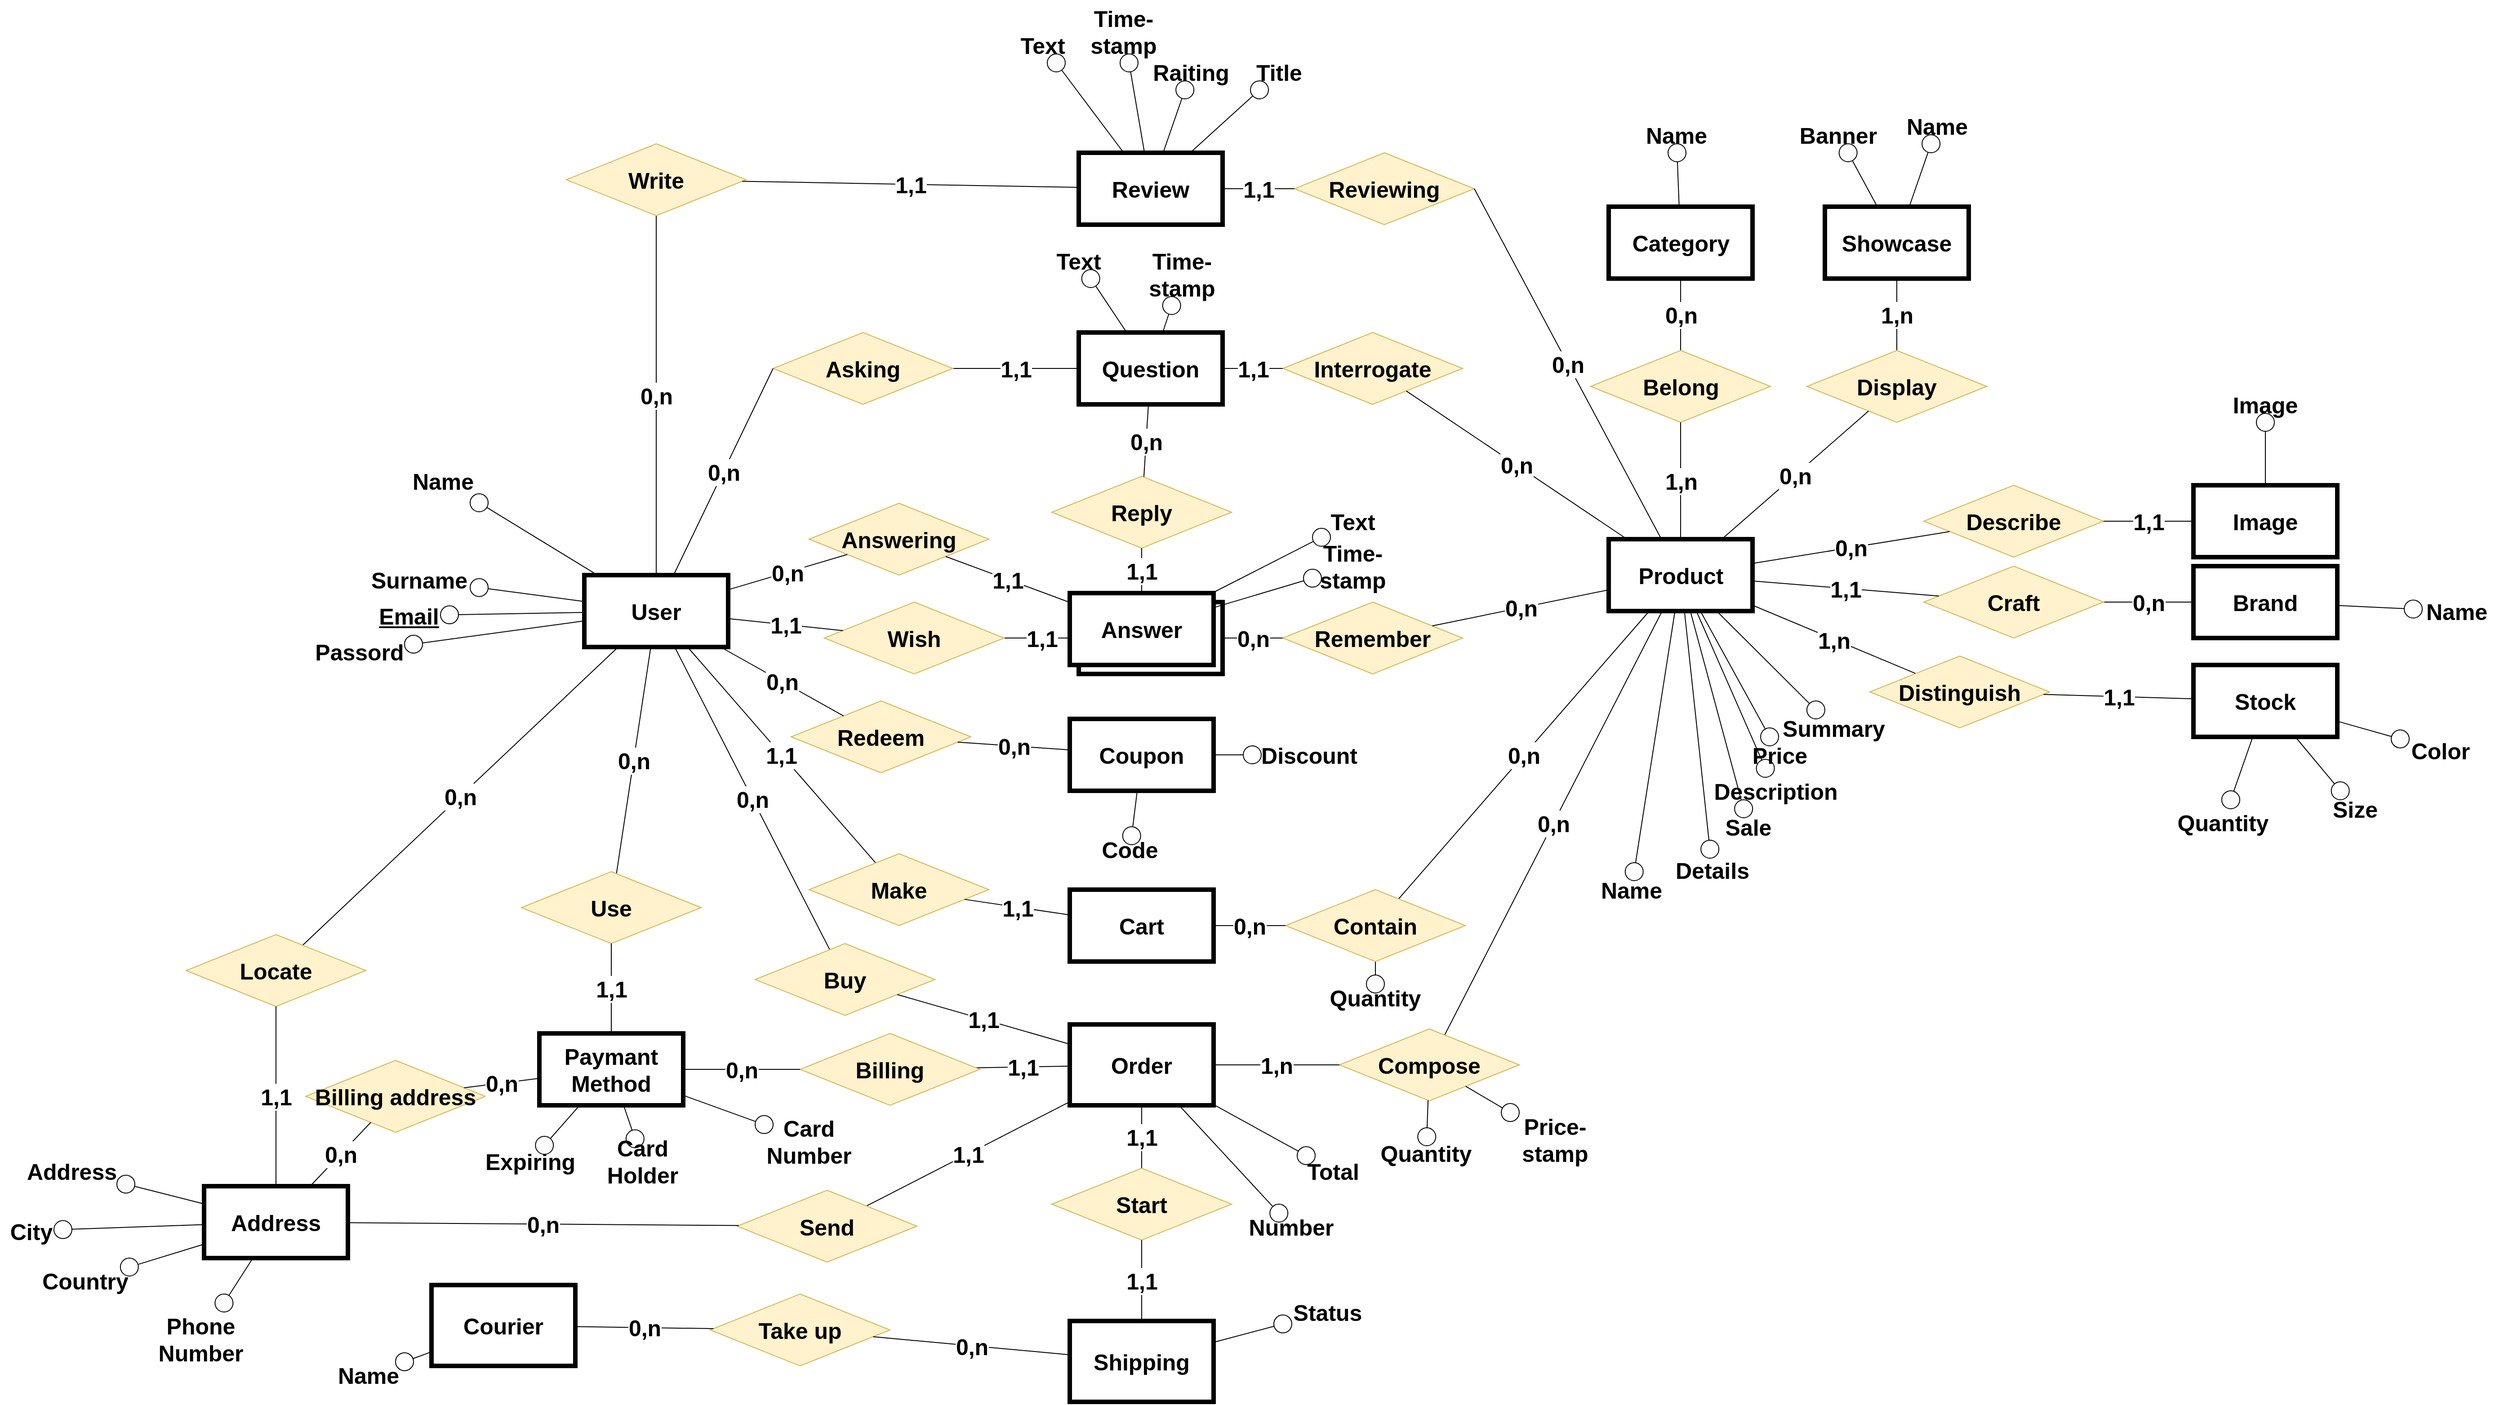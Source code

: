 <mxfile version="12.9.6" type="github">
  <diagram id="CQYaAHjqZ7QAorhqhi28" name="Page-1">
    <mxGraphModel dx="2540" dy="1619" grid="1" gridSize="10" guides="1" tooltips="1" connect="1" arrows="1" fold="1" page="1" pageScale="1" pageWidth="827" pageHeight="1169" math="0" shadow="0">
      <root>
        <mxCell id="0" />
        <mxCell id="1" parent="0" />
        <mxCell id="1BS-HU7HtbE8BR-Be_lK-1" value="User" style="rounded=0;whiteSpace=wrap;html=1;fontSize=25;fontStyle=1;strokeWidth=5;" parent="1" vertex="1">
          <mxGeometry x="-780" y="-440" width="160" height="80" as="geometry" />
        </mxCell>
        <mxCell id="1BS-HU7HtbE8BR-Be_lK-2" value="Product" style="rounded=0;whiteSpace=wrap;html=1;fontSize=25;fontStyle=1;strokeWidth=5;" parent="1" vertex="1">
          <mxGeometry x="359.5" y="-480" width="160" height="80" as="geometry" />
        </mxCell>
        <mxCell id="1BS-HU7HtbE8BR-Be_lK-3" value="Category" style="rounded=0;whiteSpace=wrap;html=1;fontSize=25;fontStyle=1;strokeWidth=5;" parent="1" vertex="1">
          <mxGeometry x="359.5" y="-850" width="160" height="80" as="geometry" />
        </mxCell>
        <mxCell id="1BS-HU7HtbE8BR-Be_lK-4" value="0,n" style="endArrow=none;html=1;fontSize=25;fontStyle=1" parent="1" source="c2bkHcko6VeSwUFlFjgx-63" target="1BS-HU7HtbE8BR-Be_lK-3" edge="1">
          <mxGeometry width="50" height="50" relative="1" as="geometry">
            <mxPoint x="509" y="-390" as="sourcePoint" />
            <mxPoint x="410" y="-740" as="targetPoint" />
          </mxGeometry>
        </mxCell>
        <mxCell id="1BS-HU7HtbE8BR-Be_lK-5" value="Wishlist" style="rounded=0;whiteSpace=wrap;html=1;fontSize=25;fontStyle=1;strokeWidth=5;" parent="1" vertex="1">
          <mxGeometry x="-230" y="-410" width="160" height="80" as="geometry" />
        </mxCell>
        <mxCell id="1BS-HU7HtbE8BR-Be_lK-6" value="1,1" style="endArrow=none;html=1;fontSize=25;fontStyle=1" parent="1" source="c2bkHcko6VeSwUFlFjgx-14" target="1BS-HU7HtbE8BR-Be_lK-5" edge="1">
          <mxGeometry width="50" height="50" relative="1" as="geometry">
            <mxPoint x="-160" y="-350" as="sourcePoint" />
            <mxPoint x="-280" y="-370" as="targetPoint" />
          </mxGeometry>
        </mxCell>
        <mxCell id="1BS-HU7HtbE8BR-Be_lK-8" value="Cart" style="rounded=0;whiteSpace=wrap;html=1;fontSize=25;fontStyle=1;strokeWidth=5;" parent="1" vertex="1">
          <mxGeometry x="-240" y="-90" width="160" height="80" as="geometry" />
        </mxCell>
        <mxCell id="1BS-HU7HtbE8BR-Be_lK-9" value="1,1" style="endArrow=none;html=1;fontSize=25;fontStyle=1" parent="1" source="c2bkHcko6VeSwUFlFjgx-16" target="1BS-HU7HtbE8BR-Be_lK-1" edge="1">
          <mxGeometry width="50" height="50" relative="1" as="geometry">
            <mxPoint x="-456.837" y="-119.665" as="sourcePoint" />
            <mxPoint x="-666.161" y="-360" as="targetPoint" />
          </mxGeometry>
        </mxCell>
        <mxCell id="1BS-HU7HtbE8BR-Be_lK-10" value="0,n" style="endArrow=none;html=1;fontSize=25;fontStyle=1;" parent="1" source="c2bkHcko6VeSwUFlFjgx-44" target="1BS-HU7HtbE8BR-Be_lK-2" edge="1">
          <mxGeometry width="50" height="50" relative="1" as="geometry">
            <mxPoint x="-160" y="-350" as="sourcePoint" />
            <mxPoint x="-110" y="-400" as="targetPoint" />
          </mxGeometry>
        </mxCell>
        <mxCell id="1BS-HU7HtbE8BR-Be_lK-11" value="Address" style="rounded=0;whiteSpace=wrap;html=1;fontSize=25;fontStyle=1;strokeWidth=5;" parent="1" vertex="1">
          <mxGeometry x="-1203" y="240" width="160" height="80" as="geometry" />
        </mxCell>
        <mxCell id="1BS-HU7HtbE8BR-Be_lK-12" value="0,n" style="endArrow=none;html=1;fontSize=25;fontStyle=1" parent="1" source="c2bkHcko6VeSwUFlFjgx-24" target="1BS-HU7HtbE8BR-Be_lK-1" edge="1">
          <mxGeometry width="50" height="50" relative="1" as="geometry">
            <mxPoint x="-100" y="-250" as="sourcePoint" />
            <mxPoint x="-50" y="-300" as="targetPoint" />
          </mxGeometry>
        </mxCell>
        <mxCell id="1BS-HU7HtbE8BR-Be_lK-13" value="Paymant Method" style="rounded=0;whiteSpace=wrap;html=1;fontSize=25;fontStyle=1;strokeWidth=5;" parent="1" vertex="1">
          <mxGeometry x="-830" y="70" width="160" height="80" as="geometry" />
        </mxCell>
        <mxCell id="1BS-HU7HtbE8BR-Be_lK-14" value="0,n" style="endArrow=none;html=1;fontSize=25;fontStyle=1" parent="1" source="c2bkHcko6VeSwUFlFjgx-20" target="1BS-HU7HtbE8BR-Be_lK-1" edge="1">
          <mxGeometry width="50" height="50" relative="1" as="geometry">
            <mxPoint x="-720" y="-260" as="sourcePoint" />
            <mxPoint x="-720" y="-340" as="targetPoint" />
          </mxGeometry>
        </mxCell>
        <mxCell id="1BS-HU7HtbE8BR-Be_lK-15" value="Order" style="rounded=0;whiteSpace=wrap;html=1;fontSize=25;fontStyle=1;strokeWidth=5;" parent="1" vertex="1">
          <mxGeometry x="-240" y="60" width="160" height="90" as="geometry" />
        </mxCell>
        <mxCell id="1BS-HU7HtbE8BR-Be_lK-16" value="0,n" style="endArrow=none;html=1;fontSize=25;fontStyle=1;" parent="1" source="c2bkHcko6VeSwUFlFjgx-18" target="1BS-HU7HtbE8BR-Be_lK-1" edge="1">
          <mxGeometry width="50" height="50" relative="1" as="geometry">
            <mxPoint x="-594.231" y="-150" as="sourcePoint" />
            <mxPoint x="-30" y="-300" as="targetPoint" />
          </mxGeometry>
        </mxCell>
        <mxCell id="1BS-HU7HtbE8BR-Be_lK-17" value="1,1" style="endArrow=none;html=1;fontSize=25;fontStyle=1" parent="1" source="c2bkHcko6VeSwUFlFjgx-22" target="1BS-HU7HtbE8BR-Be_lK-15" edge="1">
          <mxGeometry width="50" height="50" relative="1" as="geometry">
            <mxPoint x="-150" y="-20" as="sourcePoint" />
            <mxPoint x="-270" y="105" as="targetPoint" />
          </mxGeometry>
        </mxCell>
        <mxCell id="1BS-HU7HtbE8BR-Be_lK-18" value="1,1" style="endArrow=none;html=1;fontSize=25;fontStyle=1;" parent="1" source="c2bkHcko6VeSwUFlFjgx-27" target="1BS-HU7HtbE8BR-Be_lK-15" edge="1">
          <mxGeometry width="50" height="50" relative="1" as="geometry">
            <mxPoint x="-150" y="-20" as="sourcePoint" />
            <mxPoint x="-270" y="210" as="targetPoint" />
          </mxGeometry>
        </mxCell>
        <mxCell id="1BS-HU7HtbE8BR-Be_lK-19" value="0,n" style="endArrow=none;html=1;fontSize=25;fontStyle=1" parent="1" source="c2bkHcko6VeSwUFlFjgx-37" target="1BS-HU7HtbE8BR-Be_lK-2" edge="1">
          <mxGeometry width="50" height="50" relative="1" as="geometry">
            <mxPoint x="80" y="-266" as="sourcePoint" />
            <mxPoint x="-90" y="-300" as="targetPoint" />
          </mxGeometry>
        </mxCell>
        <mxCell id="1BS-HU7HtbE8BR-Be_lK-21" value="Image" style="rounded=0;whiteSpace=wrap;html=1;fontSize=25;fontStyle=1;strokeWidth=5;" parent="1" vertex="1">
          <mxGeometry x="1010" y="-540" width="160" height="80" as="geometry" />
        </mxCell>
        <mxCell id="1BS-HU7HtbE8BR-Be_lK-22" value="Review" style="rounded=0;whiteSpace=wrap;html=1;fontSize=25;fontStyle=1;strokeWidth=5;" parent="1" vertex="1">
          <mxGeometry x="-230" y="-910" width="160" height="80" as="geometry" />
        </mxCell>
        <mxCell id="1BS-HU7HtbE8BR-Be_lK-24" value="0,n" style="endArrow=none;html=1;fontSize=25;fontStyle=1;" parent="1" source="1BS-HU7HtbE8BR-Be_lK-1" target="c2bkHcko6VeSwUFlFjgx-4" edge="1">
          <mxGeometry width="50" height="50" relative="1" as="geometry">
            <mxPoint x="-80" y="-480" as="sourcePoint" />
            <mxPoint x="-520" y="-550" as="targetPoint" />
          </mxGeometry>
        </mxCell>
        <mxCell id="1BS-HU7HtbE8BR-Be_lK-26" value="Quantity" style="text;html=1;strokeColor=none;fillColor=none;align=center;verticalAlign=middle;whiteSpace=wrap;rounded=0;fontSize=25;fontStyle=1" parent="1" vertex="1">
          <mxGeometry x="103" y="185" width="107" height="35.5" as="geometry" />
        </mxCell>
        <mxCell id="1BS-HU7HtbE8BR-Be_lK-28" value="Coupon" style="rounded=0;whiteSpace=wrap;html=1;fontSize=25;fontStyle=1;strokeWidth=5;" parent="1" vertex="1">
          <mxGeometry x="-240" y="-280" width="160" height="80" as="geometry" />
        </mxCell>
        <mxCell id="1BS-HU7HtbE8BR-Be_lK-29" value="Brand" style="rounded=0;whiteSpace=wrap;html=1;fontSize=25;fontStyle=1;strokeWidth=5;" parent="1" vertex="1">
          <mxGeometry x="1010" y="-450" width="160" height="80" as="geometry" />
        </mxCell>
        <mxCell id="1BS-HU7HtbE8BR-Be_lK-30" value="0,n" style="endArrow=none;html=1;fontSize=25;fontStyle=1" parent="1" source="c2bkHcko6VeSwUFlFjgx-74" target="1BS-HU7HtbE8BR-Be_lK-29" edge="1">
          <mxGeometry width="50" height="50" relative="1" as="geometry">
            <mxPoint x="387.25" y="-390" as="sourcePoint" />
            <mxPoint x="437.25" y="-440" as="targetPoint" />
          </mxGeometry>
        </mxCell>
        <mxCell id="1BS-HU7HtbE8BR-Be_lK-31" value="Stock" style="rounded=0;whiteSpace=wrap;html=1;fontSize=25;fontStyle=1;strokeWidth=5;" parent="1" vertex="1">
          <mxGeometry x="1010" y="-340" width="160" height="80" as="geometry" />
        </mxCell>
        <mxCell id="1BS-HU7HtbE8BR-Be_lK-32" value="1,n" style="endArrow=none;html=1;fontSize=25;fontStyle=1" parent="1" source="c2bkHcko6VeSwUFlFjgx-78" target="1BS-HU7HtbE8BR-Be_lK-2" edge="1">
          <mxGeometry width="50" height="50" relative="1" as="geometry">
            <mxPoint x="259.5" y="-260" as="sourcePoint" />
            <mxPoint x="309.5" y="-310" as="targetPoint" />
          </mxGeometry>
        </mxCell>
        <mxCell id="1BS-HU7HtbE8BR-Be_lK-33" value="Color&lt;span style=&quot;color: rgba(0, 0, 0, 0); font-family: monospace; font-size: 0px; white-space: nowrap;&quot;&gt;%3CmxGraphModel%3E%3Croot%3E%3CmxCell%20id%3D%220%22%2F%3E%3CmxCell%20id%3D%221%22%20parent%3D%220%22%2F%3E%3CmxCell%20id%3D%222%22%20value%3D%22Quantity%22%20style%3D%22text%3Bhtml%3D1%3BstrokeColor%3Dnone%3BfillColor%3Dnone%3Balign%3Dcenter%3BverticalAlign%3Dmiddle%3BwhiteSpace%3Dwrap%3Brounded%3D0%3BfontSize%3D25%3BfontStyle%3D1%22%20vertex%3D%221%22%20parent%3D%221%22%3E%3CmxGeometry%20x%3D%22590%22%20y%3D%22350%22%20width%3D%2240%22%20height%3D%2220%22%20as%3D%22geometry%22%2F%3E%3C%2FmxCell%3E%3C%2Froot%3E%3C%2FmxGraphModel%3E&lt;/span&gt;" style="text;html=1;strokeColor=none;fillColor=none;align=center;verticalAlign=middle;whiteSpace=wrap;rounded=0;fontSize=25;fontStyle=1" parent="1" vertex="1">
          <mxGeometry x="1240" y="-265" width="90" height="40" as="geometry" />
        </mxCell>
        <mxCell id="1BS-HU7HtbE8BR-Be_lK-34" value="Quantity" style="text;html=1;strokeColor=none;fillColor=none;align=center;verticalAlign=middle;whiteSpace=wrap;rounded=0;fontSize=25;fontStyle=1" parent="1" vertex="1">
          <mxGeometry x="980" y="-190" width="125.5" height="50" as="geometry" />
        </mxCell>
        <mxCell id="1BS-HU7HtbE8BR-Be_lK-35" value="Size" style="text;html=1;strokeColor=none;fillColor=none;align=center;verticalAlign=middle;whiteSpace=wrap;rounded=0;fontSize=25;fontStyle=1" parent="1" vertex="1">
          <mxGeometry x="1150" y="-200" width="80" height="40" as="geometry" />
        </mxCell>
        <mxCell id="1BS-HU7HtbE8BR-Be_lK-36" value="1,1" style="endArrow=none;html=1;fontSize=25;fontStyle=1" parent="1" source="c2bkHcko6VeSwUFlFjgx-32" target="1BS-HU7HtbE8BR-Be_lK-15" edge="1">
          <mxGeometry width="50" height="50" relative="1" as="geometry">
            <mxPoint x="-170" y="110" as="sourcePoint" />
            <mxPoint x="-170" y="160" as="targetPoint" />
          </mxGeometry>
        </mxCell>
        <mxCell id="1BS-HU7HtbE8BR-Be_lK-37" value="Shipping" style="rounded=0;whiteSpace=wrap;html=1;fontSize=25;fontStyle=1;strokeWidth=5;" parent="1" vertex="1">
          <mxGeometry x="-240" y="390" width="160" height="90" as="geometry" />
        </mxCell>
        <mxCell id="1BS-HU7HtbE8BR-Be_lK-38" value="Courier" style="rounded=0;whiteSpace=wrap;html=1;fontSize=25;fontStyle=1;strokeWidth=5;" parent="1" vertex="1">
          <mxGeometry x="-950" y="350" width="160" height="90" as="geometry" />
        </mxCell>
        <mxCell id="1BS-HU7HtbE8BR-Be_lK-40" value="Name" style="text;html=1;strokeColor=none;fillColor=none;align=center;verticalAlign=middle;whiteSpace=wrap;rounded=0;fontSize=25;fontStyle=1" parent="1" vertex="1">
          <mxGeometry x="-1060" y="430" width="80" height="40" as="geometry" />
        </mxCell>
        <mxCell id="1BS-HU7HtbE8BR-Be_lK-41" value="Showcase" style="rounded=0;whiteSpace=wrap;html=1;fontSize=25;fontStyle=1;strokeWidth=5;" parent="1" vertex="1">
          <mxGeometry x="600" y="-850" width="160" height="80" as="geometry" />
        </mxCell>
        <mxCell id="1BS-HU7HtbE8BR-Be_lK-42" value="1,n" style="endArrow=none;html=1;fontSize=25;fontStyle=1" parent="1" source="c2bkHcko6VeSwUFlFjgx-65" target="1BS-HU7HtbE8BR-Be_lK-41" edge="1">
          <mxGeometry width="50" height="50" relative="1" as="geometry">
            <mxPoint x="320" y="-90" as="sourcePoint" />
            <mxPoint x="670" y="-740" as="targetPoint" />
          </mxGeometry>
        </mxCell>
        <mxCell id="1BS-HU7HtbE8BR-Be_lK-43" value="Question" style="rounded=0;whiteSpace=wrap;html=1;fontSize=25;fontStyle=1;strokeWidth=5;" parent="1" vertex="1">
          <mxGeometry x="-230" y="-710" width="160" height="80" as="geometry" />
        </mxCell>
        <mxCell id="1BS-HU7HtbE8BR-Be_lK-45" value="1,1" style="endArrow=none;html=1;fontSize=25;fontStyle=1" parent="1" source="c2bkHcko6VeSwUFlFjgx-10" target="1BS-HU7HtbE8BR-Be_lK-43" edge="1">
          <mxGeometry width="50" height="50" relative="1" as="geometry">
            <mxPoint x="-80" y="-710" as="sourcePoint" />
            <mxPoint x="-379" y="-760" as="targetPoint" />
          </mxGeometry>
        </mxCell>
        <mxCell id="1BS-HU7HtbE8BR-Be_lK-48" value="Answer" style="rounded=0;whiteSpace=wrap;html=1;fontSize=25;fontStyle=1;strokeWidth=5;" parent="1" vertex="1">
          <mxGeometry x="-240" y="-420" width="160" height="80" as="geometry" />
        </mxCell>
        <mxCell id="1BS-HU7HtbE8BR-Be_lK-49" value="0,n" style="endArrow=none;html=1;fontSize=25;fontStyle=1" parent="1" source="c2bkHcko6VeSwUFlFjgx-12" target="1BS-HU7HtbE8BR-Be_lK-43" edge="1">
          <mxGeometry width="50" height="50" relative="1" as="geometry">
            <mxPoint x="-80" y="-380" as="sourcePoint" />
            <mxPoint x="-157" y="-600" as="targetPoint" />
          </mxGeometry>
        </mxCell>
        <mxCell id="c2bkHcko6VeSwUFlFjgx-4" value="Write" style="rhombus;whiteSpace=wrap;html=1;fontSize=25;fontStyle=1;fillColor=#fff2cc;strokeColor=#d6b656;" parent="1" vertex="1">
          <mxGeometry x="-800" y="-920" width="200" height="80" as="geometry" />
        </mxCell>
        <mxCell id="c2bkHcko6VeSwUFlFjgx-6" value="Answering" style="rhombus;whiteSpace=wrap;html=1;fontSize=25;fontStyle=1;fillColor=#fff2cc;strokeColor=#d6b656;" parent="1" vertex="1">
          <mxGeometry x="-530" y="-520" width="200" height="80" as="geometry" />
        </mxCell>
        <mxCell id="c2bkHcko6VeSwUFlFjgx-10" value="Asking" style="rhombus;whiteSpace=wrap;html=1;fontSize=25;fontStyle=1;fillColor=#fff2cc;strokeColor=#d6b656;" parent="1" vertex="1">
          <mxGeometry x="-570" y="-710" width="200" height="80" as="geometry" />
        </mxCell>
        <mxCell id="c2bkHcko6VeSwUFlFjgx-11" value="0,n" style="endArrow=none;html=1;fontSize=25;entryX=0;entryY=0.5;entryDx=0;entryDy=0;fontStyle=1" parent="1" source="1BS-HU7HtbE8BR-Be_lK-1" target="c2bkHcko6VeSwUFlFjgx-10" edge="1">
          <mxGeometry width="50" height="50" relative="1" as="geometry">
            <mxPoint x="-610" y="-480" as="sourcePoint" />
            <mxPoint x="-170" y="-720" as="targetPoint" />
          </mxGeometry>
        </mxCell>
        <mxCell id="c2bkHcko6VeSwUFlFjgx-12" value="Reply" style="rhombus;whiteSpace=wrap;html=1;fontSize=25;fontStyle=1;fillColor=#fff2cc;strokeColor=#d6b656;" parent="1" vertex="1">
          <mxGeometry x="-260" y="-550" width="200" height="80" as="geometry" />
        </mxCell>
        <mxCell id="c2bkHcko6VeSwUFlFjgx-13" value="1,1" style="endArrow=none;html=1;fontSize=25;fontStyle=1" parent="1" source="1BS-HU7HtbE8BR-Be_lK-48" target="c2bkHcko6VeSwUFlFjgx-12" edge="1">
          <mxGeometry width="50" height="50" relative="1" as="geometry">
            <mxPoint x="-150" y="-510" as="sourcePoint" />
            <mxPoint x="-130" y="-490" as="targetPoint" />
          </mxGeometry>
        </mxCell>
        <mxCell id="c2bkHcko6VeSwUFlFjgx-14" value="Wish" style="rhombus;whiteSpace=wrap;html=1;fontSize=25;fontStyle=1;fillColor=#fff2cc;strokeColor=#d6b656;" parent="1" vertex="1">
          <mxGeometry x="-513" y="-410" width="200" height="80" as="geometry" />
        </mxCell>
        <mxCell id="c2bkHcko6VeSwUFlFjgx-16" value="Make" style="rhombus;whiteSpace=wrap;html=1;fontSize=25;fontStyle=1;fillColor=#fff2cc;strokeColor=#d6b656;" parent="1" vertex="1">
          <mxGeometry x="-530" y="-130" width="200" height="80" as="geometry" />
        </mxCell>
        <mxCell id="c2bkHcko6VeSwUFlFjgx-17" value="1,1" style="endArrow=none;html=1;fontSize=25;fontStyle=1;" parent="1" source="1BS-HU7HtbE8BR-Be_lK-8" target="c2bkHcko6VeSwUFlFjgx-16" edge="1">
          <mxGeometry width="50" height="50" relative="1" as="geometry">
            <mxPoint x="-290" y="-80" as="sourcePoint" />
            <mxPoint x="-300" y="-110" as="targetPoint" />
          </mxGeometry>
        </mxCell>
        <mxCell id="c2bkHcko6VeSwUFlFjgx-18" value="Buy" style="rhombus;whiteSpace=wrap;html=1;fontSize=25;fontStyle=1;fillColor=#fff2cc;strokeColor=#d6b656;" parent="1" vertex="1">
          <mxGeometry x="-590" y="-30" width="200" height="80" as="geometry" />
        </mxCell>
        <mxCell id="c2bkHcko6VeSwUFlFjgx-20" value="Use" style="rhombus;whiteSpace=wrap;html=1;fontSize=25;fontStyle=1;fillColor=#fff2cc;strokeColor=#d6b656;" parent="1" vertex="1">
          <mxGeometry x="-850" y="-110" width="200" height="80" as="geometry" />
        </mxCell>
        <mxCell id="c2bkHcko6VeSwUFlFjgx-21" value="1,1" style="endArrow=none;html=1;fontSize=25;fontStyle=1;fillColor=#fff2cc;strokeColor=#000000;fontColor=#000000;" parent="1" source="1BS-HU7HtbE8BR-Be_lK-13" target="c2bkHcko6VeSwUFlFjgx-20" edge="1">
          <mxGeometry width="50" height="50" relative="1" as="geometry">
            <mxPoint x="-730" as="sourcePoint" />
            <mxPoint x="-720" y="-180" as="targetPoint" />
            <mxPoint as="offset" />
          </mxGeometry>
        </mxCell>
        <mxCell id="c2bkHcko6VeSwUFlFjgx-22" value="Billing" style="rhombus;whiteSpace=wrap;html=1;fontSize=25;fontStyle=1;fillColor=#fff2cc;strokeColor=#d6b656;" parent="1" vertex="1">
          <mxGeometry x="-540" y="70" width="200" height="80" as="geometry" />
        </mxCell>
        <mxCell id="c2bkHcko6VeSwUFlFjgx-23" value="0,n" style="endArrow=none;html=1;fontSize=25;fontStyle=1" parent="1" source="1BS-HU7HtbE8BR-Be_lK-13" target="c2bkHcko6VeSwUFlFjgx-22" edge="1">
          <mxGeometry width="50" height="50" relative="1" as="geometry">
            <mxPoint x="-550" y="70" as="sourcePoint" />
            <mxPoint x="-540" y="80" as="targetPoint" />
          </mxGeometry>
        </mxCell>
        <mxCell id="c2bkHcko6VeSwUFlFjgx-24" value="Locate" style="rhombus;whiteSpace=wrap;html=1;fontSize=25;fontStyle=1;fillColor=#fff2cc;strokeColor=#d6b656;" parent="1" vertex="1">
          <mxGeometry x="-1223" y="-40" width="200" height="80" as="geometry" />
        </mxCell>
        <mxCell id="c2bkHcko6VeSwUFlFjgx-27" value="Send" style="rhombus;whiteSpace=wrap;html=1;fontSize=25;fontStyle=1;fillColor=#fff2cc;strokeColor=#d6b656;" parent="1" vertex="1">
          <mxGeometry x="-610" y="244.5" width="200" height="80" as="geometry" />
        </mxCell>
        <mxCell id="c2bkHcko6VeSwUFlFjgx-28" value="0,n" style="endArrow=none;html=1;fontSize=25;fontStyle=1" parent="1" source="1BS-HU7HtbE8BR-Be_lK-11" target="c2bkHcko6VeSwUFlFjgx-27" edge="1">
          <mxGeometry width="50" height="50" relative="1" as="geometry">
            <mxPoint x="-780" y="285" as="sourcePoint" />
            <mxPoint x="-180" y="150" as="targetPoint" />
          </mxGeometry>
        </mxCell>
        <mxCell id="c2bkHcko6VeSwUFlFjgx-32" value="Start" style="rhombus;whiteSpace=wrap;html=1;fontSize=25;fontStyle=1;fillColor=#fff2cc;strokeColor=#d6b656;" parent="1" vertex="1">
          <mxGeometry x="-260" y="220" width="200" height="80" as="geometry" />
        </mxCell>
        <mxCell id="c2bkHcko6VeSwUFlFjgx-33" value="1,1" style="endArrow=none;html=1;fontSize=25;fontStyle=1" parent="1" source="1BS-HU7HtbE8BR-Be_lK-37" target="c2bkHcko6VeSwUFlFjgx-32" edge="1">
          <mxGeometry width="50" height="50" relative="1" as="geometry">
            <mxPoint x="-110" y="340" as="sourcePoint" />
            <mxPoint x="-190" y="310" as="targetPoint" />
          </mxGeometry>
        </mxCell>
        <mxCell id="c2bkHcko6VeSwUFlFjgx-35" value="Take up" style="rhombus;whiteSpace=wrap;html=1;fontSize=25;fontStyle=1;fillColor=#fff2cc;strokeColor=#d6b656;" parent="1" vertex="1">
          <mxGeometry x="-640" y="360" width="200" height="80" as="geometry" />
        </mxCell>
        <mxCell id="c2bkHcko6VeSwUFlFjgx-36" value="0,n" style="endArrow=none;html=1;fontSize=25;fontStyle=1" parent="1" source="1BS-HU7HtbE8BR-Be_lK-38" target="c2bkHcko6VeSwUFlFjgx-35" edge="1">
          <mxGeometry width="50" height="50" relative="1" as="geometry">
            <mxPoint x="-660" y="380" as="sourcePoint" />
            <mxPoint x="-180" y="325" as="targetPoint" />
          </mxGeometry>
        </mxCell>
        <mxCell id="c2bkHcko6VeSwUFlFjgx-37" value="Compose" style="rhombus;whiteSpace=wrap;html=1;fontSize=25;fontStyle=1;fillColor=#fff2cc;strokeColor=#d6b656;" parent="1" vertex="1">
          <mxGeometry x="60" y="65" width="200" height="80" as="geometry" />
        </mxCell>
        <mxCell id="c2bkHcko6VeSwUFlFjgx-38" value="1,n" style="endArrow=none;html=1;fontSize=25;fontStyle=1" parent="1" source="1BS-HU7HtbE8BR-Be_lK-15" target="c2bkHcko6VeSwUFlFjgx-37" edge="1">
          <mxGeometry width="50" height="50" relative="1" as="geometry">
            <mxPoint x="-80" y="105" as="sourcePoint" />
            <mxPoint x="20" y="100" as="targetPoint" />
          </mxGeometry>
        </mxCell>
        <mxCell id="c2bkHcko6VeSwUFlFjgx-39" value="" style="endArrow=none;html=1;fontSize=25;startArrow=oval;startFill=0;startSize=20;fontStyle=1" parent="1" target="c2bkHcko6VeSwUFlFjgx-37" edge="1" source="1BS-HU7HtbE8BR-Be_lK-26">
          <mxGeometry width="50" height="50" relative="1" as="geometry">
            <mxPoint x="170" y="170" as="sourcePoint" />
            <mxPoint x="260" y="205" as="targetPoint" />
          </mxGeometry>
        </mxCell>
        <mxCell id="c2bkHcko6VeSwUFlFjgx-43" value="Quantity" style="text;html=1;strokeColor=none;fillColor=none;align=center;verticalAlign=middle;whiteSpace=wrap;rounded=0;fontSize=25;fontStyle=1" parent="1" vertex="1">
          <mxGeometry x="40" y="15" width="120" height="30" as="geometry" />
        </mxCell>
        <mxCell id="c2bkHcko6VeSwUFlFjgx-45" value="" style="endArrow=none;html=1;fontSize=25;startArrow=oval;startFill=0;startSize=20;fontStyle=1" parent="1" target="c2bkHcko6VeSwUFlFjgx-44" edge="1" source="c2bkHcko6VeSwUFlFjgx-43">
          <mxGeometry width="50" height="50" relative="1" as="geometry">
            <mxPoint x="110" as="sourcePoint" />
            <mxPoint x="183" y="-160" as="targetPoint" />
          </mxGeometry>
        </mxCell>
        <mxCell id="c2bkHcko6VeSwUFlFjgx-44" value="Contain" style="rhombus;whiteSpace=wrap;html=1;fontSize=25;fontStyle=1;fillColor=#fff2cc;strokeColor=#d6b656;" parent="1" vertex="1">
          <mxGeometry y="-90" width="200" height="80" as="geometry" />
        </mxCell>
        <mxCell id="c2bkHcko6VeSwUFlFjgx-52" value="Remember" style="rhombus;whiteSpace=wrap;html=1;fontSize=25;fontStyle=1;fillColor=#fff2cc;strokeColor=#d6b656;" parent="1" vertex="1">
          <mxGeometry x="-3" y="-410" width="200" height="80" as="geometry" />
        </mxCell>
        <mxCell id="c2bkHcko6VeSwUFlFjgx-54" value="Interrogate" style="rhombus;whiteSpace=wrap;html=1;fontSize=25;fontStyle=1;fillColor=#fff2cc;strokeColor=#d6b656;" parent="1" vertex="1">
          <mxGeometry x="-3" y="-710" width="200" height="80" as="geometry" />
        </mxCell>
        <mxCell id="c2bkHcko6VeSwUFlFjgx-56" value="Reviewing" style="rhombus;whiteSpace=wrap;html=1;fontSize=25;fontStyle=1;fillColor=#fff2cc;strokeColor=#d6b656;" parent="1" vertex="1">
          <mxGeometry x="10" y="-910" width="200" height="80" as="geometry" />
        </mxCell>
        <mxCell id="c2bkHcko6VeSwUFlFjgx-57" value="0,n" style="endArrow=none;html=1;entryX=1;entryY=0.5;entryDx=0;entryDy=0;fontSize=25;fontStyle=1" parent="1" source="1BS-HU7HtbE8BR-Be_lK-2" target="c2bkHcko6VeSwUFlFjgx-56" edge="1">
          <mxGeometry width="50" height="50" relative="1" as="geometry">
            <mxPoint x="430" y="-480" as="sourcePoint" />
            <mxPoint x="-70" y="-810" as="targetPoint" />
          </mxGeometry>
        </mxCell>
        <mxCell id="c2bkHcko6VeSwUFlFjgx-61" value="" style="endArrow=oval;html=1;fontSize=25;startSize=6;startArrow=none;startFill=0;endSize=20;endFill=0;fontStyle=1;" parent="1" source="1BS-HU7HtbE8BR-Be_lK-38" edge="1" target="1BS-HU7HtbE8BR-Be_lK-40">
          <mxGeometry width="50" height="50" relative="1" as="geometry">
            <mxPoint x="-670" y="570" as="sourcePoint" />
            <mxPoint x="-700" y="460" as="targetPoint" />
          </mxGeometry>
        </mxCell>
        <mxCell id="c2bkHcko6VeSwUFlFjgx-63" value="Belong" style="rhombus;whiteSpace=wrap;html=1;fontSize=25;fontStyle=1;fillColor=#fff2cc;strokeColor=#d6b656;" parent="1" vertex="1">
          <mxGeometry x="339.5" y="-690" width="200" height="80" as="geometry" />
        </mxCell>
        <mxCell id="c2bkHcko6VeSwUFlFjgx-64" value="1,n" style="endArrow=none;html=1;fontSize=25;fontStyle=1" parent="1" source="1BS-HU7HtbE8BR-Be_lK-2" target="c2bkHcko6VeSwUFlFjgx-63" edge="1">
          <mxGeometry width="50" height="50" relative="1" as="geometry">
            <mxPoint x="439.5" y="-480" as="sourcePoint" />
            <mxPoint x="376.5" y="-770" as="targetPoint" />
          </mxGeometry>
        </mxCell>
        <mxCell id="c2bkHcko6VeSwUFlFjgx-65" value="Display" style="rhombus;whiteSpace=wrap;html=1;fontSize=25;fontStyle=1;fillColor=#fff2cc;strokeColor=#d6b656;" parent="1" vertex="1">
          <mxGeometry x="580" y="-690" width="200" height="80" as="geometry" />
        </mxCell>
        <mxCell id="c2bkHcko6VeSwUFlFjgx-66" value="0,n" style="endArrow=none;html=1;fontSize=25;fontStyle=1" parent="1" source="1BS-HU7HtbE8BR-Be_lK-2" target="c2bkHcko6VeSwUFlFjgx-65" edge="1">
          <mxGeometry width="50" height="50" relative="1" as="geometry">
            <mxPoint x="479.5" y="-480" as="sourcePoint" />
            <mxPoint x="670" y="-580" as="targetPoint" />
          </mxGeometry>
        </mxCell>
        <mxCell id="c2bkHcko6VeSwUFlFjgx-71" value="Describe" style="rhombus;whiteSpace=wrap;html=1;fontSize=25;fontStyle=1;fillColor=#fff2cc;strokeColor=#d6b656;" parent="1" vertex="1">
          <mxGeometry x="710" y="-540" width="200" height="80" as="geometry" />
        </mxCell>
        <mxCell id="c2bkHcko6VeSwUFlFjgx-74" value="Craft" style="rhombus;whiteSpace=wrap;html=1;fontSize=25;fontStyle=1;fillColor=#fff2cc;strokeColor=#d6b656;" parent="1" vertex="1">
          <mxGeometry x="710" y="-450" width="200" height="80" as="geometry" />
        </mxCell>
        <mxCell id="c2bkHcko6VeSwUFlFjgx-75" value="1,1" style="endArrow=none;html=1;fontSize=25;fontStyle=1" parent="1" source="1BS-HU7HtbE8BR-Be_lK-2" target="c2bkHcko6VeSwUFlFjgx-74" edge="1">
          <mxGeometry width="50" height="50" relative="1" as="geometry">
            <mxPoint x="519.5" y="-440" as="sourcePoint" />
            <mxPoint x="670" y="-420" as="targetPoint" />
          </mxGeometry>
        </mxCell>
        <mxCell id="c2bkHcko6VeSwUFlFjgx-76" value="Redeem" style="rhombus;whiteSpace=wrap;html=1;fontSize=25;fontStyle=1;fillColor=#fff2cc;strokeColor=#d6b656;" parent="1" vertex="1">
          <mxGeometry x="-550" y="-300" width="200" height="80" as="geometry" />
        </mxCell>
        <mxCell id="c2bkHcko6VeSwUFlFjgx-78" value="Distinguish" style="rhombus;whiteSpace=wrap;html=1;fontSize=25;fontStyle=1;fillColor=#fff2cc;strokeColor=#d6b656;" parent="1" vertex="1">
          <mxGeometry x="650" y="-350" width="200" height="80" as="geometry" />
        </mxCell>
        <mxCell id="c2bkHcko6VeSwUFlFjgx-80" value="" style="endArrow=none;html=1;fontSize=25;startArrow=oval;startFill=0;startSize=20;fontStyle=1;" parent="1" target="1BS-HU7HtbE8BR-Be_lK-31" edge="1" source="1BS-HU7HtbE8BR-Be_lK-34">
          <mxGeometry width="50" height="50" relative="1" as="geometry">
            <mxPoint x="1050" y="-100" as="sourcePoint" />
            <mxPoint x="1030" y="-220" as="targetPoint" />
            <Array as="points" />
          </mxGeometry>
        </mxCell>
        <mxCell id="c2bkHcko6VeSwUFlFjgx-98" value="" style="endArrow=none;html=1;fontSize=25;startArrow=oval;startFill=0;startSize=20;fontStyle=1;" parent="1" edge="1" target="1BS-HU7HtbE8BR-Be_lK-31" source="1BS-HU7HtbE8BR-Be_lK-35">
          <mxGeometry width="50" height="50" relative="1" as="geometry">
            <mxPoint x="1100" y="-190" as="sourcePoint" />
            <mxPoint x="1100" y="-220" as="targetPoint" />
          </mxGeometry>
        </mxCell>
        <mxCell id="c2bkHcko6VeSwUFlFjgx-100" value="" style="endArrow=none;html=1;fontSize=25;startArrow=oval;startFill=0;startSize=20;fontStyle=1;" parent="1" edge="1" target="1BS-HU7HtbE8BR-Be_lK-31" source="1BS-HU7HtbE8BR-Be_lK-33">
          <mxGeometry width="50" height="50" relative="1" as="geometry">
            <mxPoint x="1200" y="-240" as="sourcePoint" />
            <mxPoint x="1050" y="-220" as="targetPoint" />
          </mxGeometry>
        </mxCell>
        <mxCell id="-YLVVvJB87jnQkhJQOnv-1" value="" style="endArrow=none;html=1;startArrow=oval;startFill=0;startSize=20;fontStyle=1;" parent="1" target="1BS-HU7HtbE8BR-Be_lK-41" edge="1" source="-YLVVvJB87jnQkhJQOnv-2">
          <mxGeometry width="50" height="50" relative="1" as="geometry">
            <mxPoint x="600" y="-890" as="sourcePoint" />
            <mxPoint x="650" y="-880" as="targetPoint" />
          </mxGeometry>
        </mxCell>
        <mxCell id="-YLVVvJB87jnQkhJQOnv-2" value="Banner" style="text;html=1;strokeColor=none;fillColor=none;align=center;verticalAlign=middle;whiteSpace=wrap;rounded=0;fontSize=25;fontStyle=1" parent="1" vertex="1">
          <mxGeometry x="570" y="-950" width="90" height="40" as="geometry" />
        </mxCell>
        <mxCell id="-YLVVvJB87jnQkhJQOnv-4" value="" style="endArrow=none;html=1;fontSize=25;startArrow=oval;startFill=0;startSize=20;fontStyle=1;" parent="1" target="c2bkHcko6VeSwUFlFjgx-37" edge="1" source="-YLVVvJB87jnQkhJQOnv-6">
          <mxGeometry width="50" height="50" relative="1" as="geometry">
            <mxPoint x="300" y="125" as="sourcePoint" />
            <mxPoint x="220" y="170" as="targetPoint" />
          </mxGeometry>
        </mxCell>
        <mxCell id="-YLVVvJB87jnQkhJQOnv-6" value="Price-stamp" style="text;html=1;strokeColor=none;fillColor=none;align=center;verticalAlign=middle;whiteSpace=wrap;rounded=0;fontSize=25;fontStyle=1" parent="1" vertex="1">
          <mxGeometry x="250" y="157.5" width="100" height="60" as="geometry" />
        </mxCell>
        <mxCell id="-YLVVvJB87jnQkhJQOnv-7" value="Name" style="text;html=1;strokeColor=none;fillColor=none;align=center;verticalAlign=middle;whiteSpace=wrap;rounded=0;fontSize=25;fontStyle=1" parent="1" vertex="1">
          <mxGeometry x="-977" y="-570" width="80" height="50" as="geometry" />
        </mxCell>
        <mxCell id="-YLVVvJB87jnQkhJQOnv-8" value="" style="endArrow=none;html=1;fontSize=25;startArrow=oval;startFill=0;startSize=20;fontStyle=1;" parent="1" target="1BS-HU7HtbE8BR-Be_lK-1" edge="1" source="-YLVVvJB87jnQkhJQOnv-7">
          <mxGeometry width="50" height="50" relative="1" as="geometry">
            <mxPoint x="-850" y="-529" as="sourcePoint" />
            <mxPoint x="-1040.0" y="-430" as="targetPoint" />
          </mxGeometry>
        </mxCell>
        <mxCell id="-YLVVvJB87jnQkhJQOnv-11" value="Surname" style="text;html=1;strokeColor=none;fillColor=none;align=center;verticalAlign=middle;whiteSpace=wrap;rounded=0;fontSize=25;fontStyle=1" parent="1" vertex="1">
          <mxGeometry x="-1030" y="-450" width="133" height="30" as="geometry" />
        </mxCell>
        <mxCell id="-YLVVvJB87jnQkhJQOnv-12" value="" style="endArrow=none;html=1;fontSize=25;startArrow=oval;startFill=0;startSize=20;fontStyle=1;" parent="1" target="1BS-HU7HtbE8BR-Be_lK-1" edge="1" source="-YLVVvJB87jnQkhJQOnv-11">
          <mxGeometry width="50" height="50" relative="1" as="geometry">
            <mxPoint x="-860" y="-450" as="sourcePoint" />
            <mxPoint x="-870" y="-430" as="targetPoint" />
          </mxGeometry>
        </mxCell>
        <mxCell id="-YLVVvJB87jnQkhJQOnv-13" value="Email" style="text;html=1;strokeColor=none;fillColor=none;align=center;verticalAlign=middle;whiteSpace=wrap;rounded=0;fontSize=25;fontStyle=5;strokeWidth=1;" parent="1" vertex="1">
          <mxGeometry x="-1020" y="-410" width="90" height="30" as="geometry" />
        </mxCell>
        <mxCell id="-YLVVvJB87jnQkhJQOnv-14" value="" style="endArrow=none;html=1;fontSize=25;startArrow=oval;startFill=0;startSize=20;fontStyle=1;" parent="1" target="1BS-HU7HtbE8BR-Be_lK-1" edge="1" source="-YLVVvJB87jnQkhJQOnv-13">
          <mxGeometry width="50" height="50" relative="1" as="geometry">
            <mxPoint x="-890" y="-400" as="sourcePoint" />
            <mxPoint x="-870" y="-400" as="targetPoint" />
          </mxGeometry>
        </mxCell>
        <mxCell id="-YLVVvJB87jnQkhJQOnv-17" value="Passord" style="text;html=1;strokeColor=none;fillColor=none;align=center;verticalAlign=middle;whiteSpace=wrap;rounded=0;fontSize=25;fontStyle=1" parent="1" vertex="1">
          <mxGeometry x="-1090" y="-370" width="120" height="30" as="geometry" />
        </mxCell>
        <mxCell id="-YLVVvJB87jnQkhJQOnv-18" value="" style="endArrow=none;html=1;fontSize=25;startArrow=oval;startFill=0;startSize=20;fontStyle=1;" parent="1" target="1BS-HU7HtbE8BR-Be_lK-1" edge="1" source="-YLVVvJB87jnQkhJQOnv-17">
          <mxGeometry width="50" height="50" relative="1" as="geometry">
            <mxPoint x="-880" y="-360" as="sourcePoint" />
            <mxPoint x="-860" y="-300" as="targetPoint" />
          </mxGeometry>
        </mxCell>
        <mxCell id="-YLVVvJB87jnQkhJQOnv-21" value="" style="endArrow=none;html=1;fontSize=25;startArrow=oval;startFill=0;startSize=20;fontStyle=1;" parent="1" target="1BS-HU7HtbE8BR-Be_lK-11" edge="1" source="-YLVVvJB87jnQkhJQOnv-24">
          <mxGeometry width="50" height="50" relative="1" as="geometry">
            <mxPoint x="-1240" y="180" as="sourcePoint" />
            <mxPoint x="-1060" y="-220" as="targetPoint" />
          </mxGeometry>
        </mxCell>
        <mxCell id="-YLVVvJB87jnQkhJQOnv-22" value="" style="endArrow=none;html=1;fontSize=25;startArrow=oval;startFill=0;startSize=20;fontStyle=1;" parent="1" target="1BS-HU7HtbE8BR-Be_lK-11" edge="1" source="-YLVVvJB87jnQkhJQOnv-26">
          <mxGeometry width="50" height="50" relative="1" as="geometry">
            <mxPoint x="-1270" y="290" as="sourcePoint" />
            <mxPoint x="-1230" y="290" as="targetPoint" />
          </mxGeometry>
        </mxCell>
        <mxCell id="-YLVVvJB87jnQkhJQOnv-23" value="" style="endArrow=none;html=1;fontSize=25;startArrow=oval;startFill=0;startSize=20;fontStyle=1;" parent="1" target="1BS-HU7HtbE8BR-Be_lK-11" edge="1" source="-YLVVvJB87jnQkhJQOnv-27">
          <mxGeometry width="50" height="50" relative="1" as="geometry">
            <mxPoint x="-1240" y="340" as="sourcePoint" />
            <mxPoint x="-1170" y="330" as="targetPoint" />
          </mxGeometry>
        </mxCell>
        <mxCell id="-YLVVvJB87jnQkhJQOnv-24" value="Address" style="text;html=1;strokeColor=none;fillColor=none;align=center;verticalAlign=middle;whiteSpace=wrap;rounded=0;fontSize=25;fontColor=#000000;fontStyle=1" parent="1" vertex="1">
          <mxGeometry x="-1410" y="205" width="120" height="35" as="geometry" />
        </mxCell>
        <mxCell id="-YLVVvJB87jnQkhJQOnv-25" value="" style="endArrow=none;html=1;fontSize=25;startArrow=oval;startFill=0;startSize=20;fontStyle=1;" parent="1" source="-YLVVvJB87jnQkhJQOnv-28" target="1BS-HU7HtbE8BR-Be_lK-11" edge="1">
          <mxGeometry width="50" height="50" relative="1" as="geometry">
            <mxPoint x="-1130" y="340" as="sourcePoint" />
            <mxPoint x="-1133.0" y="260" as="targetPoint" />
          </mxGeometry>
        </mxCell>
        <mxCell id="-YLVVvJB87jnQkhJQOnv-26" value="City&lt;span style=&quot;color: rgba(0 , 0 , 0 , 0) ; font-family: monospace ; font-size: 0px ; white-space: nowrap&quot;&gt;%3CmxGraphModel%3E%3Croot%3E%3CmxCell%20id%3D%220%22%2F%3E%3CmxCell%20id%3D%221%22%20parent%3D%220%22%2F%3E%3CmxCell%20id%3D%222%22%20value%3D%22Text%22%20style%3D%22text%3Bhtml%3D1%3BstrokeColor%3Dnone%3BfillColor%3Dnone%3Balign%3Dcenter%3BverticalAlign%3Dmiddle%3BwhiteSpace%3Dwrap%3Brounded%3D0%3BfontSize%3D25%3BfontColor%3D%23000000%3B%22%20vertex%3D%221%22%20parent%3D%221%22%3E%3CmxGeometry%20x%3D%22-550%22%20y%3D%22690%22%20width%3D%2240%22%20height%3D%2220%22%20as%3D%22geometry%22%2F%3E%3C%2FmxCell%3E%3C%2Froot%3E%3C%2FmxGraphModel%3E&lt;/span&gt;" style="text;html=1;strokeColor=none;fillColor=none;align=center;verticalAlign=middle;whiteSpace=wrap;rounded=0;fontSize=25;fontColor=#000000;fontStyle=1" parent="1" vertex="1">
          <mxGeometry x="-1430" y="274.5" width="70" height="30" as="geometry" />
        </mxCell>
        <mxCell id="-YLVVvJB87jnQkhJQOnv-27" value="Country" style="text;html=1;strokeColor=none;fillColor=none;align=center;verticalAlign=middle;whiteSpace=wrap;rounded=0;fontSize=25;fontColor=#000000;fontStyle=1" parent="1" vertex="1">
          <mxGeometry x="-1400" y="330" width="130" height="30" as="geometry" />
        </mxCell>
        <mxCell id="-YLVVvJB87jnQkhJQOnv-28" value="Phone Number" style="text;html=1;strokeColor=none;fillColor=none;align=center;verticalAlign=middle;whiteSpace=wrap;rounded=0;fontSize=25;fontColor=#000000;fontStyle=1" parent="1" vertex="1">
          <mxGeometry x="-1260" y="370" width="107" height="80" as="geometry" />
        </mxCell>
        <mxCell id="-YLVVvJB87jnQkhJQOnv-29" value="Card Number" style="text;html=1;strokeColor=none;fillColor=none;align=center;verticalAlign=middle;whiteSpace=wrap;rounded=0;fontSize=25;fontStyle=1" parent="1" vertex="1">
          <mxGeometry x="-580" y="164.5" width="100" height="50" as="geometry" />
        </mxCell>
        <mxCell id="-YLVVvJB87jnQkhJQOnv-30" value="" style="endArrow=oval;html=1;fontSize=25;startSize=6;startArrow=none;startFill=0;endSize=20;endFill=0;fontStyle=1;" parent="1" source="1BS-HU7HtbE8BR-Be_lK-13" edge="1" target="-YLVVvJB87jnQkhJQOnv-29">
          <mxGeometry width="50" height="50" relative="1" as="geometry">
            <mxPoint x="-750" y="160" as="sourcePoint" />
            <mxPoint x="-610" y="160" as="targetPoint" />
          </mxGeometry>
        </mxCell>
        <mxCell id="-YLVVvJB87jnQkhJQOnv-31" value="Expiring" style="text;html=1;strokeColor=none;fillColor=none;align=center;verticalAlign=middle;whiteSpace=wrap;rounded=0;fontSize=25;fontStyle=1" parent="1" vertex="1">
          <mxGeometry x="-900" y="194.5" width="120" height="35.5" as="geometry" />
        </mxCell>
        <mxCell id="-YLVVvJB87jnQkhJQOnv-32" value="" style="endArrow=oval;html=1;fontSize=25;startSize=6;startArrow=none;startFill=0;endSize=20;endFill=0;fontStyle=1;" parent="1" source="1BS-HU7HtbE8BR-Be_lK-13" edge="1" target="-YLVVvJB87jnQkhJQOnv-31">
          <mxGeometry width="50" height="50" relative="1" as="geometry">
            <mxPoint x="-670" y="154.5" as="sourcePoint" />
            <mxPoint x="-800" y="180" as="targetPoint" />
          </mxGeometry>
        </mxCell>
        <mxCell id="-YLVVvJB87jnQkhJQOnv-33" value="Card Holder" style="text;html=1;strokeColor=none;fillColor=none;align=center;verticalAlign=middle;whiteSpace=wrap;rounded=0;fontSize=25;fontStyle=1" parent="1" vertex="1">
          <mxGeometry x="-760" y="187.25" width="90" height="50" as="geometry" />
        </mxCell>
        <mxCell id="-YLVVvJB87jnQkhJQOnv-34" value="" style="endArrow=oval;html=1;fontSize=25;startSize=6;startArrow=none;startFill=0;endSize=20;endFill=0;fontStyle=1;" parent="1" source="1BS-HU7HtbE8BR-Be_lK-13" edge="1" target="-YLVVvJB87jnQkhJQOnv-33">
          <mxGeometry width="50" height="50" relative="1" as="geometry">
            <mxPoint x="-590" y="140" as="sourcePoint" />
            <mxPoint x="-680" y="170" as="targetPoint" />
          </mxGeometry>
        </mxCell>
        <mxCell id="-YLVVvJB87jnQkhJQOnv-36" value="Billing address" style="rhombus;whiteSpace=wrap;html=1;fontSize=25;fontStyle=1;fillColor=#fff2cc;strokeColor=#d6b656;" parent="1" vertex="1">
          <mxGeometry x="-1090" y="100" width="200" height="80" as="geometry" />
        </mxCell>
        <mxCell id="-YLVVvJB87jnQkhJQOnv-37" value="0,n" style="endArrow=none;html=1;strokeColor=#000000;fontSize=25;fontColor=#000000;fontStyle=1" parent="1" source="-YLVVvJB87jnQkhJQOnv-36" target="1BS-HU7HtbE8BR-Be_lK-13" edge="1">
          <mxGeometry width="50" height="50" relative="1" as="geometry">
            <mxPoint x="-910" y="260" as="sourcePoint" />
            <mxPoint x="-860" y="210" as="targetPoint" />
          </mxGeometry>
        </mxCell>
        <mxCell id="-YLVVvJB87jnQkhJQOnv-38" value="0,n" style="endArrow=none;html=1;strokeColor=#000000;fontSize=25;fontColor=#000000;fontStyle=1" parent="1" source="1BS-HU7HtbE8BR-Be_lK-11" target="-YLVVvJB87jnQkhJQOnv-36" edge="1">
          <mxGeometry width="50" height="50" relative="1" as="geometry">
            <mxPoint x="-910" y="260" as="sourcePoint" />
            <mxPoint x="-860" y="210" as="targetPoint" />
          </mxGeometry>
        </mxCell>
        <mxCell id="-YLVVvJB87jnQkhJQOnv-45" value="Status" style="text;html=1;strokeColor=none;fillColor=none;align=center;verticalAlign=middle;whiteSpace=wrap;rounded=0;fontSize=25;fontStyle=1" parent="1" vertex="1">
          <mxGeometry x="-3" y="360" width="100" height="40" as="geometry" />
        </mxCell>
        <mxCell id="-YLVVvJB87jnQkhJQOnv-48" value="Number" style="text;html=1;strokeColor=none;fillColor=none;align=center;verticalAlign=middle;whiteSpace=wrap;rounded=0;fontSize=25;fontStyle=1" parent="1" vertex="1">
          <mxGeometry x="-47" y="270" width="107" height="30" as="geometry" />
        </mxCell>
        <mxCell id="-YLVVvJB87jnQkhJQOnv-52" value="Total" style="text;html=1;strokeColor=none;fillColor=none;align=center;verticalAlign=middle;whiteSpace=wrap;rounded=0;fontSize=25;fontStyle=1" parent="1" vertex="1">
          <mxGeometry x="23" y="205" width="60" height="35" as="geometry" />
        </mxCell>
        <mxCell id="-YLVVvJB87jnQkhJQOnv-56" value="Text" style="text;html=1;strokeColor=none;fillColor=none;align=center;verticalAlign=middle;whiteSpace=wrap;rounded=0;fontSize=25;fontStyle=1" parent="1" vertex="1">
          <mxGeometry x="40" y="-520" width="70" height="40" as="geometry" />
        </mxCell>
        <mxCell id="-YLVVvJB87jnQkhJQOnv-57" value="" style="endArrow=none;html=1;fontSize=25;startArrow=oval;startFill=0;startSize=20;fontStyle=1;" parent="1" target="1BS-HU7HtbE8BR-Be_lK-48" edge="1" source="-YLVVvJB87jnQkhJQOnv-56">
          <mxGeometry width="50" height="50" relative="1" as="geometry">
            <mxPoint y="-500" as="sourcePoint" />
            <mxPoint x="1.5" y="-490" as="targetPoint" />
          </mxGeometry>
        </mxCell>
        <mxCell id="-YLVVvJB87jnQkhJQOnv-58" value="Time-stamp" style="text;html=1;strokeColor=none;fillColor=none;align=center;verticalAlign=middle;whiteSpace=wrap;rounded=0;fontSize=25;fontStyle=1" parent="1" vertex="1">
          <mxGeometry x="30" y="-475" width="90" height="50" as="geometry" />
        </mxCell>
        <mxCell id="-YLVVvJB87jnQkhJQOnv-59" value="" style="endArrow=none;html=1;fontSize=25;startArrow=oval;startFill=0;startSize=20;fontStyle=1;" parent="1" target="1BS-HU7HtbE8BR-Be_lK-48" edge="1" source="-YLVVvJB87jnQkhJQOnv-58">
          <mxGeometry width="50" height="50" relative="1" as="geometry">
            <mxPoint x="-10" y="-450" as="sourcePoint" />
            <mxPoint x="70" y="-480" as="targetPoint" />
          </mxGeometry>
        </mxCell>
        <mxCell id="-YLVVvJB87jnQkhJQOnv-62" value="Text" style="text;html=1;strokeColor=none;fillColor=none;align=center;verticalAlign=middle;whiteSpace=wrap;rounded=0;fontSize=25;fontStyle=1" parent="1" vertex="1">
          <mxGeometry x="-270" y="-810" width="80" height="40" as="geometry" />
        </mxCell>
        <mxCell id="-YLVVvJB87jnQkhJQOnv-63" value="" style="endArrow=none;html=1;fontSize=25;startArrow=oval;startFill=0;startSize=20;fontStyle=1;" parent="1" target="1BS-HU7HtbE8BR-Be_lK-43" edge="1" source="-YLVVvJB87jnQkhJQOnv-62">
          <mxGeometry width="50" height="50" relative="1" as="geometry">
            <mxPoint x="-240" y="-750" as="sourcePoint" />
            <mxPoint x="-190" y="-730" as="targetPoint" />
          </mxGeometry>
        </mxCell>
        <mxCell id="-YLVVvJB87jnQkhJQOnv-64" value="Time-stamp" style="text;html=1;strokeColor=none;fillColor=none;align=center;verticalAlign=middle;whiteSpace=wrap;rounded=0;fontSize=25;fontStyle=1" parent="1" vertex="1">
          <mxGeometry x="-180" y="-810" width="130" height="70" as="geometry" />
        </mxCell>
        <mxCell id="-YLVVvJB87jnQkhJQOnv-65" value="" style="endArrow=none;html=1;fontSize=25;startArrow=oval;startFill=0;startSize=20;fontStyle=1;" parent="1" target="1BS-HU7HtbE8BR-Be_lK-43" edge="1" source="-YLVVvJB87jnQkhJQOnv-64">
          <mxGeometry width="50" height="50" relative="1" as="geometry">
            <mxPoint x="-170" y="-720" as="sourcePoint" />
            <mxPoint x="-150" y="-730" as="targetPoint" />
          </mxGeometry>
        </mxCell>
        <mxCell id="-YLVVvJB87jnQkhJQOnv-67" value="Text" style="text;html=1;strokeColor=none;fillColor=none;align=center;verticalAlign=middle;whiteSpace=wrap;rounded=0;fontSize=25;fontStyle=1" parent="1" vertex="1">
          <mxGeometry x="-300" y="-1050" width="60" height="40" as="geometry" />
        </mxCell>
        <mxCell id="-YLVVvJB87jnQkhJQOnv-68" value="" style="endArrow=none;html=1;fontSize=25;startArrow=oval;startFill=0;startSize=20;fontStyle=1;" parent="1" target="1BS-HU7HtbE8BR-Be_lK-22" edge="1" source="-YLVVvJB87jnQkhJQOnv-67">
          <mxGeometry width="50" height="50" relative="1" as="geometry">
            <mxPoint x="-260" y="-970" as="sourcePoint" />
            <mxPoint x="-255" y="-950" as="targetPoint" />
          </mxGeometry>
        </mxCell>
        <mxCell id="-YLVVvJB87jnQkhJQOnv-69" value="Time-stamp" style="text;html=1;strokeColor=none;fillColor=none;align=center;verticalAlign=middle;whiteSpace=wrap;rounded=0;fontSize=25;fontStyle=1" parent="1" vertex="1">
          <mxGeometry x="-230" y="-1080" width="100" height="70" as="geometry" />
        </mxCell>
        <mxCell id="-YLVVvJB87jnQkhJQOnv-70" value="" style="endArrow=none;html=1;fontSize=25;startArrow=oval;startFill=0;startSize=20;fontStyle=1;" parent="1" target="1BS-HU7HtbE8BR-Be_lK-22" edge="1" source="-YLVVvJB87jnQkhJQOnv-69">
          <mxGeometry width="50" height="50" relative="1" as="geometry">
            <mxPoint x="-180" y="-970" as="sourcePoint" />
            <mxPoint x="-170" y="-970" as="targetPoint" />
          </mxGeometry>
        </mxCell>
        <mxCell id="-YLVVvJB87jnQkhJQOnv-72" value="Raiting" style="text;html=1;strokeColor=none;fillColor=none;align=center;verticalAlign=middle;whiteSpace=wrap;rounded=0;fontSize=25;fontStyle=1" parent="1" vertex="1">
          <mxGeometry x="-160" y="-1020" width="110" height="40" as="geometry" />
        </mxCell>
        <mxCell id="-YLVVvJB87jnQkhJQOnv-73" value="" style="endArrow=none;html=1;fontSize=25;startArrow=oval;startFill=0;startSize=20;fontStyle=1;" parent="1" target="1BS-HU7HtbE8BR-Be_lK-22" edge="1" source="-YLVVvJB87jnQkhJQOnv-72">
          <mxGeometry width="50" height="50" relative="1" as="geometry">
            <mxPoint x="-120" y="-940" as="sourcePoint" />
            <mxPoint x="-130" y="-930" as="targetPoint" />
          </mxGeometry>
        </mxCell>
        <mxCell id="-YLVVvJB87jnQkhJQOnv-74" value="Title" style="text;html=1;strokeColor=none;fillColor=none;align=center;verticalAlign=middle;whiteSpace=wrap;rounded=0;fontSize=25;fontStyle=1" parent="1" vertex="1">
          <mxGeometry x="-37" y="-1020" width="60" height="40" as="geometry" />
        </mxCell>
        <mxCell id="-YLVVvJB87jnQkhJQOnv-75" value="" style="endArrow=none;html=1;fontSize=25;startArrow=oval;startFill=0;startSize=20;fontStyle=1;" parent="1" target="1BS-HU7HtbE8BR-Be_lK-22" edge="1" source="-YLVVvJB87jnQkhJQOnv-74">
          <mxGeometry width="50" height="50" relative="1" as="geometry">
            <mxPoint x="-30" y="-960" as="sourcePoint" />
            <mxPoint x="-40" y="-930" as="targetPoint" />
          </mxGeometry>
        </mxCell>
        <mxCell id="JhoJgSZ-DnbhLKUGNoJm-1" value="" style="endArrow=none;html=1;fontSize=15;startArrow=oval;startFill=0;strokeWidth=1;startSize=20;" parent="1" target="1BS-HU7HtbE8BR-Be_lK-3" edge="1" source="JhoJgSZ-DnbhLKUGNoJm-3">
          <mxGeometry width="50" height="50" relative="1" as="geometry">
            <mxPoint x="420" y="-900" as="sourcePoint" />
            <mxPoint x="400" y="-870" as="targetPoint" />
          </mxGeometry>
        </mxCell>
        <mxCell id="JhoJgSZ-DnbhLKUGNoJm-3" value="Name" style="text;html=1;strokeColor=none;fillColor=none;align=center;verticalAlign=middle;whiteSpace=wrap;rounded=0;fontSize=25;fontStyle=1" parent="1" vertex="1">
          <mxGeometry x="390" y="-950" width="89.5" height="40" as="geometry" />
        </mxCell>
        <mxCell id="JhoJgSZ-DnbhLKUGNoJm-4" value="" style="endArrow=none;html=1;fontSize=15;startArrow=oval;startFill=0;strokeWidth=1;startSize=20;" parent="1" target="1BS-HU7HtbE8BR-Be_lK-21" edge="1" source="JhoJgSZ-DnbhLKUGNoJm-5">
          <mxGeometry width="50" height="50" relative="1" as="geometry">
            <mxPoint x="1060" y="-590" as="sourcePoint" />
            <mxPoint x="1050" y="-570" as="targetPoint" />
          </mxGeometry>
        </mxCell>
        <mxCell id="JhoJgSZ-DnbhLKUGNoJm-5" value="Image" style="text;html=1;strokeColor=none;fillColor=none;align=center;verticalAlign=middle;whiteSpace=wrap;rounded=0;fontSize=25;fontStyle=1" parent="1" vertex="1">
          <mxGeometry x="1040" y="-650" width="100" height="40" as="geometry" />
        </mxCell>
        <mxCell id="JhoJgSZ-DnbhLKUGNoJm-8" value="" style="endArrow=none;html=1;fontSize=15;startArrow=oval;startFill=0;strokeWidth=1;startSize=20;" parent="1" target="1BS-HU7HtbE8BR-Be_lK-29" edge="1" source="JhoJgSZ-DnbhLKUGNoJm-9">
          <mxGeometry width="50" height="50" relative="1" as="geometry">
            <mxPoint x="1220" y="-390" as="sourcePoint" />
            <mxPoint x="1200" y="-430" as="targetPoint" />
          </mxGeometry>
        </mxCell>
        <mxCell id="JhoJgSZ-DnbhLKUGNoJm-9" value="Name" style="text;html=1;strokeColor=none;fillColor=none;align=center;verticalAlign=middle;whiteSpace=wrap;rounded=0;fontSize=25;fontStyle=1" parent="1" vertex="1">
          <mxGeometry x="1254.5" y="-420" width="95.5" height="40" as="geometry" />
        </mxCell>
        <mxCell id="JhoJgSZ-DnbhLKUGNoJm-10" value="" style="endArrow=none;html=1;fontSize=15;startArrow=oval;startFill=0;strokeWidth=1;startSize=20;" parent="1" target="1BS-HU7HtbE8BR-Be_lK-28" edge="1" source="JhoJgSZ-DnbhLKUGNoJm-11">
          <mxGeometry width="50" height="50" relative="1" as="geometry">
            <mxPoint x="-130" y="-180" as="sourcePoint" />
            <mxPoint x="1380.5" y="-230" as="targetPoint" />
          </mxGeometry>
        </mxCell>
        <mxCell id="JhoJgSZ-DnbhLKUGNoJm-11" value="Code" style="text;html=1;strokeColor=none;fillColor=none;align=center;verticalAlign=middle;whiteSpace=wrap;rounded=0;fontSize=25;fontStyle=1" parent="1" vertex="1">
          <mxGeometry x="-210" y="-150" width="74" height="30" as="geometry" />
        </mxCell>
        <mxCell id="JhoJgSZ-DnbhLKUGNoJm-13" value="" style="endArrow=none;html=1;fontSize=15;startArrow=oval;startFill=0;strokeWidth=1;startSize=20;" parent="1" target="1BS-HU7HtbE8BR-Be_lK-2" edge="1" source="JhoJgSZ-DnbhLKUGNoJm-14">
          <mxGeometry width="50" height="50" relative="1" as="geometry">
            <mxPoint x="440" y="-110" as="sourcePoint" />
            <mxPoint x="399" y="-350" as="targetPoint" />
            <Array as="points" />
          </mxGeometry>
        </mxCell>
        <mxCell id="JhoJgSZ-DnbhLKUGNoJm-14" value="Name" style="text;html=1;strokeColor=none;fillColor=none;align=center;verticalAlign=middle;whiteSpace=wrap;rounded=0;fontSize=25;fontStyle=1" parent="1" vertex="1">
          <mxGeometry x="340" y="-110" width="89.5" height="40" as="geometry" />
        </mxCell>
        <mxCell id="JhoJgSZ-DnbhLKUGNoJm-18" value="Summary" style="text;html=1;strokeColor=none;fillColor=none;align=center;verticalAlign=middle;whiteSpace=wrap;rounded=0;fontSize=25;fontStyle=1" parent="1" vertex="1">
          <mxGeometry x="535" y="-290" width="150" height="40" as="geometry" />
        </mxCell>
        <mxCell id="JhoJgSZ-DnbhLKUGNoJm-19" value="" style="endArrow=none;html=1;fontSize=25;startArrow=oval;startFill=0;startSize=20;fontStyle=1;" parent="1" edge="1" target="1BS-HU7HtbE8BR-Be_lK-2" source="JhoJgSZ-DnbhLKUGNoJm-18">
          <mxGeometry width="50" height="50" relative="1" as="geometry">
            <mxPoint x="580" y="-310" as="sourcePoint" />
            <mxPoint x="399.5" y="-290" as="targetPoint" />
          </mxGeometry>
        </mxCell>
        <mxCell id="JhoJgSZ-DnbhLKUGNoJm-21" value="Price" style="text;html=1;strokeColor=none;fillColor=none;align=center;verticalAlign=middle;whiteSpace=wrap;rounded=0;fontSize=25;fontStyle=1" parent="1" vertex="1">
          <mxGeometry x="499.5" y="-260" width="100" height="40" as="geometry" />
        </mxCell>
        <mxCell id="JhoJgSZ-DnbhLKUGNoJm-22" value="" style="endArrow=none;html=1;fontSize=25;startArrow=oval;startFill=0;startSize=20;fontStyle=1;" parent="1" edge="1" target="1BS-HU7HtbE8BR-Be_lK-2" source="JhoJgSZ-DnbhLKUGNoJm-21">
          <mxGeometry width="50" height="50" relative="1" as="geometry">
            <mxPoint x="520" y="-290" as="sourcePoint" />
            <mxPoint x="400" y="-251" as="targetPoint" />
          </mxGeometry>
        </mxCell>
        <mxCell id="JhoJgSZ-DnbhLKUGNoJm-23" value="Sale" style="text;html=1;strokeColor=none;fillColor=none;align=center;verticalAlign=middle;whiteSpace=wrap;rounded=0;fontSize=25;fontStyle=1" parent="1" vertex="1">
          <mxGeometry x="470" y="-180" width="90" height="40" as="geometry" />
        </mxCell>
        <mxCell id="JhoJgSZ-DnbhLKUGNoJm-24" value="" style="endArrow=none;html=1;fontSize=25;startArrow=oval;startFill=0;startSize=20;fontStyle=1;" parent="1" edge="1" target="1BS-HU7HtbE8BR-Be_lK-2" source="JhoJgSZ-DnbhLKUGNoJm-25">
          <mxGeometry width="50" height="50" relative="1" as="geometry">
            <mxPoint x="490" y="-260" as="sourcePoint" />
            <mxPoint x="380" y="-240" as="targetPoint" />
          </mxGeometry>
        </mxCell>
        <mxCell id="JhoJgSZ-DnbhLKUGNoJm-25" value="Description" style="text;html=1;strokeColor=none;fillColor=none;align=center;verticalAlign=middle;whiteSpace=wrap;rounded=0;fontSize=25;fontStyle=1" parent="1" vertex="1">
          <mxGeometry x="459.5" y="-225" width="170.5" height="50" as="geometry" />
        </mxCell>
        <mxCell id="JhoJgSZ-DnbhLKUGNoJm-26" value="" style="endArrow=none;html=1;fontSize=25;startArrow=oval;startFill=0;startSize=20;fontStyle=1;" parent="1" edge="1" target="1BS-HU7HtbE8BR-Be_lK-2" source="JhoJgSZ-DnbhLKUGNoJm-23">
          <mxGeometry width="50" height="50" relative="1" as="geometry">
            <mxPoint x="470" y="-250" as="sourcePoint" />
            <mxPoint x="439" y="-360" as="targetPoint" />
          </mxGeometry>
        </mxCell>
        <mxCell id="JhoJgSZ-DnbhLKUGNoJm-27" value="Details" style="text;html=1;strokeColor=none;fillColor=none;align=center;verticalAlign=middle;whiteSpace=wrap;rounded=0;fontSize=25;fontStyle=1" parent="1" vertex="1">
          <mxGeometry x="419.5" y="-135" width="110" height="45" as="geometry" />
        </mxCell>
        <mxCell id="JhoJgSZ-DnbhLKUGNoJm-28" value="" style="endArrow=none;html=1;fontSize=25;startArrow=oval;startFill=0;startSize=20;fontStyle=1;" parent="1" edge="1" target="1BS-HU7HtbE8BR-Be_lK-2" source="JhoJgSZ-DnbhLKUGNoJm-27">
          <mxGeometry width="50" height="50" relative="1" as="geometry">
            <mxPoint x="450" y="-200" as="sourcePoint" />
            <mxPoint x="420" y="-350" as="targetPoint" />
          </mxGeometry>
        </mxCell>
        <mxCell id="EQdbjrmBme3_tEqbwGJx-1" value="" style="endArrow=none;html=1;fontSize=15;startArrow=oval;startFill=0;strokeWidth=1;startSize=20;" parent="1" target="1BS-HU7HtbE8BR-Be_lK-41" edge="1" source="EQdbjrmBme3_tEqbwGJx-2">
          <mxGeometry width="50" height="50" relative="1" as="geometry">
            <mxPoint x="710" y="-880" as="sourcePoint" />
            <mxPoint x="760.0" y="-850" as="targetPoint" />
          </mxGeometry>
        </mxCell>
        <mxCell id="EQdbjrmBme3_tEqbwGJx-2" value="Name" style="text;html=1;strokeColor=none;fillColor=none;align=center;verticalAlign=middle;whiteSpace=wrap;rounded=0;fontSize=25;fontStyle=1" parent="1" vertex="1">
          <mxGeometry x="680" y="-960" width="90" height="40" as="geometry" />
        </mxCell>
        <mxCell id="wcDNg7Z-eRSndHOin9jh-14" value="0,n" style="endArrow=none;html=1;fontSize=25;fontStyle=1" parent="1" source="c2bkHcko6VeSwUFlFjgx-71" target="1BS-HU7HtbE8BR-Be_lK-2" edge="1">
          <mxGeometry width="50" height="50" relative="1" as="geometry">
            <mxPoint x="787.25" y="-520.0" as="sourcePoint" />
            <mxPoint x="519.5" y="-460" as="targetPoint" />
          </mxGeometry>
        </mxCell>
        <mxCell id="wcDNg7Z-eRSndHOin9jh-16" value="1,1" style="endArrow=none;html=1;fontSize=25;fontStyle=1" parent="1" source="1BS-HU7HtbE8BR-Be_lK-21" target="c2bkHcko6VeSwUFlFjgx-71" edge="1">
          <mxGeometry width="50" height="50" relative="1" as="geometry">
            <mxPoint x="1010.0" y="-500.0" as="sourcePoint" />
            <mxPoint x="907.25" y="-500.0" as="targetPoint" />
          </mxGeometry>
        </mxCell>
        <mxCell id="wcDNg7Z-eRSndHOin9jh-26" value="" style="endArrow=none;html=1;fontSize=15;startArrow=oval;startFill=0;strokeWidth=1;startSize=20;" parent="1" target="1BS-HU7HtbE8BR-Be_lK-28" edge="1" source="wcDNg7Z-eRSndHOin9jh-27">
          <mxGeometry width="50" height="50" relative="1" as="geometry">
            <mxPoint x="-50" y="-260" as="sourcePoint" />
            <mxPoint x="36" y="-260" as="targetPoint" />
          </mxGeometry>
        </mxCell>
        <mxCell id="wcDNg7Z-eRSndHOin9jh-27" value="Discount" style="text;html=1;strokeColor=none;fillColor=none;align=center;verticalAlign=middle;whiteSpace=wrap;rounded=0;fontSize=25;fontStyle=1" parent="1" vertex="1">
          <mxGeometry x="-37" y="-255" width="127" height="30" as="geometry" />
        </mxCell>
        <mxCell id="wcDNg7Z-eRSndHOin9jh-32" value="1,1" style="endArrow=none;html=1;fontSize=25;fontStyle=1" parent="1" source="1BS-HU7HtbE8BR-Be_lK-31" target="c2bkHcko6VeSwUFlFjgx-78" edge="1">
          <mxGeometry width="50" height="50" relative="1" as="geometry">
            <mxPoint x="980" y="-300" as="sourcePoint" />
            <mxPoint x="1029" y="-245.0" as="targetPoint" />
          </mxGeometry>
        </mxCell>
        <mxCell id="wcDNg7Z-eRSndHOin9jh-36" value="1,1" style="endArrow=none;html=1;fontSize=25;fontStyle=1" parent="1" source="c2bkHcko6VeSwUFlFjgx-56" target="1BS-HU7HtbE8BR-Be_lK-22" edge="1">
          <mxGeometry width="50" height="50" relative="1" as="geometry">
            <mxPoint x="-20" y="-850" as="sourcePoint" />
            <mxPoint x="-70" y="-870" as="targetPoint" />
          </mxGeometry>
        </mxCell>
        <mxCell id="wcDNg7Z-eRSndHOin9jh-38" value="0,n" style="endArrow=none;html=1;fontSize=25;fontStyle=1;" parent="1" source="1BS-HU7HtbE8BR-Be_lK-2" target="c2bkHcko6VeSwUFlFjgx-54" edge="1">
          <mxGeometry width="50" height="50" relative="1" as="geometry">
            <mxPoint x="359.5" y="-480" as="sourcePoint" />
            <mxPoint x="190.0" y="-670" as="targetPoint" />
          </mxGeometry>
        </mxCell>
        <mxCell id="wcDNg7Z-eRSndHOin9jh-40" value="1,1" style="endArrow=none;html=1;fontSize=25;fontStyle=1" parent="1" source="c2bkHcko6VeSwUFlFjgx-54" target="1BS-HU7HtbE8BR-Be_lK-43" edge="1">
          <mxGeometry width="50" height="50" relative="1" as="geometry">
            <mxPoint x="-20" y="-660" as="sourcePoint" />
            <mxPoint x="-70" y="-670" as="targetPoint" />
          </mxGeometry>
        </mxCell>
        <mxCell id="wcDNg7Z-eRSndHOin9jh-42" value="0,n" style="endArrow=none;html=1;fontSize=25;fontStyle=1" parent="1" source="1BS-HU7HtbE8BR-Be_lK-2" target="c2bkHcko6VeSwUFlFjgx-52" edge="1">
          <mxGeometry width="50" height="50" relative="1" as="geometry">
            <mxPoint x="310" y="-380" as="sourcePoint" />
            <mxPoint x="190.0" y="-370" as="targetPoint" />
          </mxGeometry>
        </mxCell>
        <mxCell id="wcDNg7Z-eRSndHOin9jh-44" value="0,n" style="endArrow=none;html=1;fontSize=25;fontStyle=1" parent="1" source="c2bkHcko6VeSwUFlFjgx-52" target="1BS-HU7HtbE8BR-Be_lK-5" edge="1">
          <mxGeometry width="50" height="50" relative="1" as="geometry">
            <mxPoint x="-20" y="-360" as="sourcePoint" />
            <mxPoint x="-70" y="-370" as="targetPoint" />
          </mxGeometry>
        </mxCell>
        <mxCell id="wcDNg7Z-eRSndHOin9jh-48" value="0,n" style="endArrow=none;html=1;fontSize=25;fontStyle=1" parent="1" source="1BS-HU7HtbE8BR-Be_lK-8" target="c2bkHcko6VeSwUFlFjgx-44" edge="1">
          <mxGeometry width="50" height="50" relative="1" as="geometry">
            <mxPoint x="-60" y="-50" as="sourcePoint" />
            <mxPoint x="-50" y="-2.274e-13" as="targetPoint" />
          </mxGeometry>
        </mxCell>
        <mxCell id="wcDNg7Z-eRSndHOin9jh-64" value="0,n" style="endArrow=none;html=1;fontSize=25;fontStyle=1" parent="1" source="c2bkHcko6VeSwUFlFjgx-35" target="1BS-HU7HtbE8BR-Be_lK-37" edge="1">
          <mxGeometry width="50" height="50" relative="1" as="geometry">
            <mxPoint x="-430" y="380" as="sourcePoint" />
            <mxPoint x="-370" y="390" as="targetPoint" />
          </mxGeometry>
        </mxCell>
        <mxCell id="wcDNg7Z-eRSndHOin9jh-68" value="1,1" style="endArrow=none;html=1;fontSize=25;fontStyle=1;" parent="1" source="c2bkHcko6VeSwUFlFjgx-4" target="1BS-HU7HtbE8BR-Be_lK-22" edge="1">
          <mxGeometry width="50" height="50" relative="1" as="geometry">
            <mxPoint x="-310" y="-870" as="sourcePoint" />
            <mxPoint x="-430" y="-950" as="targetPoint" />
          </mxGeometry>
        </mxCell>
        <mxCell id="wcDNg7Z-eRSndHOin9jh-74" value="0,n" style="endArrow=none;html=1;fontSize=25;fontStyle=1" parent="1" source="1BS-HU7HtbE8BR-Be_lK-1" target="c2bkHcko6VeSwUFlFjgx-6" edge="1">
          <mxGeometry width="50" height="50" relative="1" as="geometry">
            <mxPoint x="-620" y="-420" as="sourcePoint" />
            <mxPoint x="-480" y="-470" as="targetPoint" />
          </mxGeometry>
        </mxCell>
        <mxCell id="wcDNg7Z-eRSndHOin9jh-76" value="1,1" style="endArrow=none;html=1;fontSize=25;fontStyle=1" parent="1" source="c2bkHcko6VeSwUFlFjgx-6" target="1BS-HU7HtbE8BR-Be_lK-48" edge="1">
          <mxGeometry width="50" height="50" relative="1" as="geometry">
            <mxPoint x="-330" y="-550" as="sourcePoint" />
            <mxPoint x="-360" y="-605.5" as="targetPoint" />
          </mxGeometry>
        </mxCell>
        <mxCell id="wcDNg7Z-eRSndHOin9jh-78" value="1,1" style="endArrow=none;html=1;fontSize=25;fontStyle=1" parent="1" source="1BS-HU7HtbE8BR-Be_lK-1" target="c2bkHcko6VeSwUFlFjgx-14" edge="1">
          <mxGeometry width="50" height="50" relative="1" as="geometry">
            <mxPoint x="-530" y="-390" as="sourcePoint" />
            <mxPoint x="-570" y="-390" as="targetPoint" />
          </mxGeometry>
        </mxCell>
        <mxCell id="wcDNg7Z-eRSndHOin9jh-82" value="0,n" style="endArrow=none;html=1;fontSize=25;fontStyle=1;" parent="1" source="1BS-HU7HtbE8BR-Be_lK-1" target="c2bkHcko6VeSwUFlFjgx-76" edge="1">
          <mxGeometry width="50" height="50" relative="1" as="geometry">
            <mxPoint x="-600" y="-340" as="sourcePoint" />
            <mxPoint x="-570" y="-300" as="targetPoint" />
          </mxGeometry>
        </mxCell>
        <mxCell id="wcDNg7Z-eRSndHOin9jh-84" value="0,n" style="endArrow=none;html=1;fontSize=25;fontStyle=1" parent="1" source="c2bkHcko6VeSwUFlFjgx-76" target="1BS-HU7HtbE8BR-Be_lK-28" edge="1">
          <mxGeometry width="50" height="50" relative="1" as="geometry">
            <mxPoint x="-320" y="-270" as="sourcePoint" />
            <mxPoint x="-240" y="-240" as="targetPoint" />
          </mxGeometry>
        </mxCell>
        <mxCell id="wcDNg7Z-eRSndHOin9jh-93" value="1,1" style="endArrow=none;html=1;fontSize=25;fontStyle=1;" parent="1" source="1BS-HU7HtbE8BR-Be_lK-15" target="c2bkHcko6VeSwUFlFjgx-18" edge="1">
          <mxGeometry width="50" height="50" relative="1" as="geometry">
            <mxPoint x="-170" y="20" as="sourcePoint" />
            <mxPoint x="-240" y="30" as="targetPoint" />
          </mxGeometry>
        </mxCell>
        <mxCell id="wcDNg7Z-eRSndHOin9jh-105" value="1,1" style="endArrow=none;html=1;fontSize=25;fontStyle=1;" parent="1" source="1BS-HU7HtbE8BR-Be_lK-11" target="c2bkHcko6VeSwUFlFjgx-24" edge="1">
          <mxGeometry width="50" height="50" relative="1" as="geometry">
            <mxPoint x="-1123" y="220" as="sourcePoint" />
            <mxPoint x="-1130" y="160" as="targetPoint" />
          </mxGeometry>
        </mxCell>
        <mxCell id="wcDNg7Z-eRSndHOin9jh-115" value="" style="endArrow=none;html=1;fontSize=15;startArrow=oval;startFill=0;strokeWidth=1;startSize=20;" parent="1" source="-YLVVvJB87jnQkhJQOnv-45" target="1BS-HU7HtbE8BR-Be_lK-37" edge="1">
          <mxGeometry width="50" height="50" relative="1" as="geometry">
            <mxPoint x="-40" y="350" as="sourcePoint" />
            <mxPoint x="-63" y="305" as="targetPoint" />
          </mxGeometry>
        </mxCell>
        <mxCell id="by_JS9gwS4sOBNNxv6wP-27" value="" style="endArrow=none;html=1;fontSize=25;startArrow=oval;startFill=0;startSize=20;fontStyle=1" edge="1" parent="1" source="-YLVVvJB87jnQkhJQOnv-48" target="1BS-HU7HtbE8BR-Be_lK-15">
          <mxGeometry width="50" height="50" relative="1" as="geometry">
            <mxPoint x="167.576" y="195.0" as="sourcePoint" />
            <mxPoint x="170.0" y="155.0" as="targetPoint" />
          </mxGeometry>
        </mxCell>
        <mxCell id="by_JS9gwS4sOBNNxv6wP-28" value="" style="endArrow=none;html=1;fontSize=25;startArrow=oval;startFill=0;startSize=20;fontStyle=1" edge="1" parent="1" source="-YLVVvJB87jnQkhJQOnv-52" target="1BS-HU7HtbE8BR-Be_lK-15">
          <mxGeometry width="50" height="50" relative="1" as="geometry">
            <mxPoint x="177.576" y="205.0" as="sourcePoint" />
            <mxPoint x="180.0" y="165.0" as="targetPoint" />
          </mxGeometry>
        </mxCell>
      </root>
    </mxGraphModel>
  </diagram>
</mxfile>
